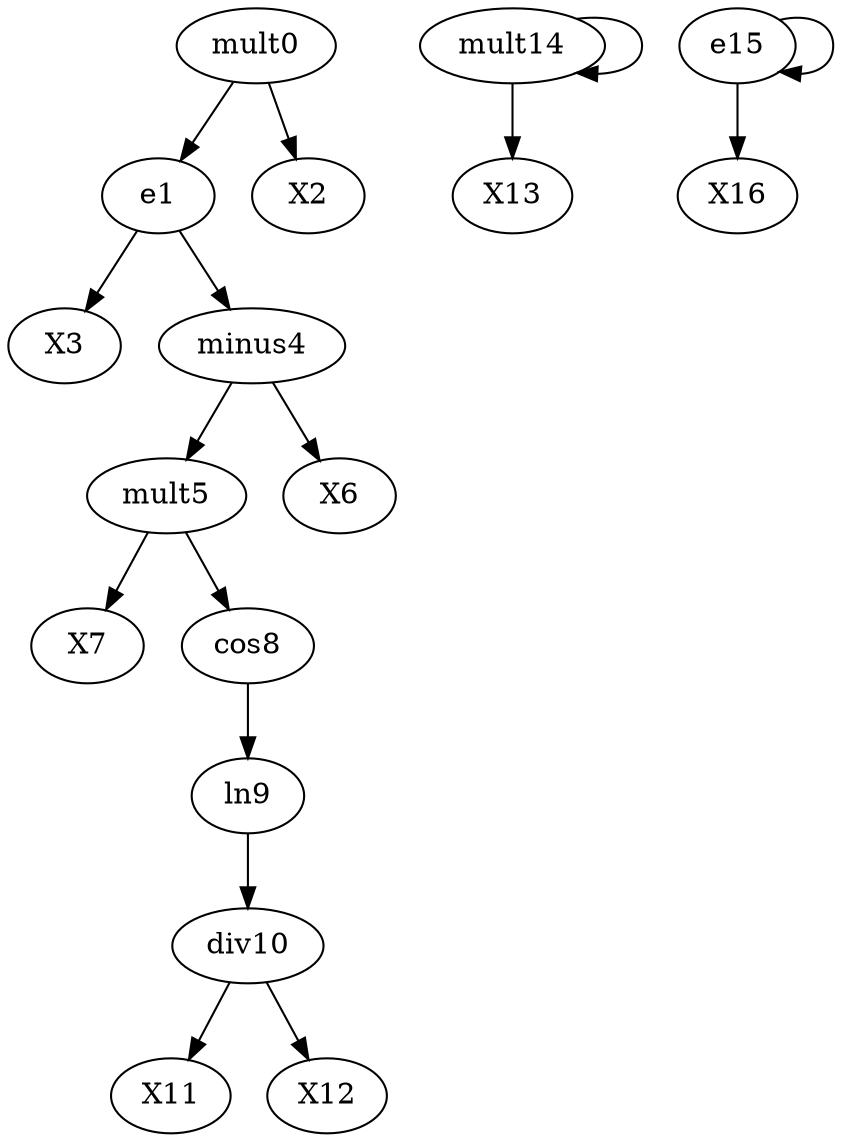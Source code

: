digraph T {
	mult0 -> e1;
	mult0 -> X2;
	e1 -> X3;
	e1 -> minus4;
	minus4 -> mult5;
	minus4 -> X6;
	mult5 -> X7;
	mult5 -> cos8;
	cos8 -> ln9;
	ln9 -> div10;
	div10 -> X11;
	div10 -> X12;
	mult14 -> X13;
	mult14 -> mult14;
	e15 -> e15;
	e15 -> X16;
}
